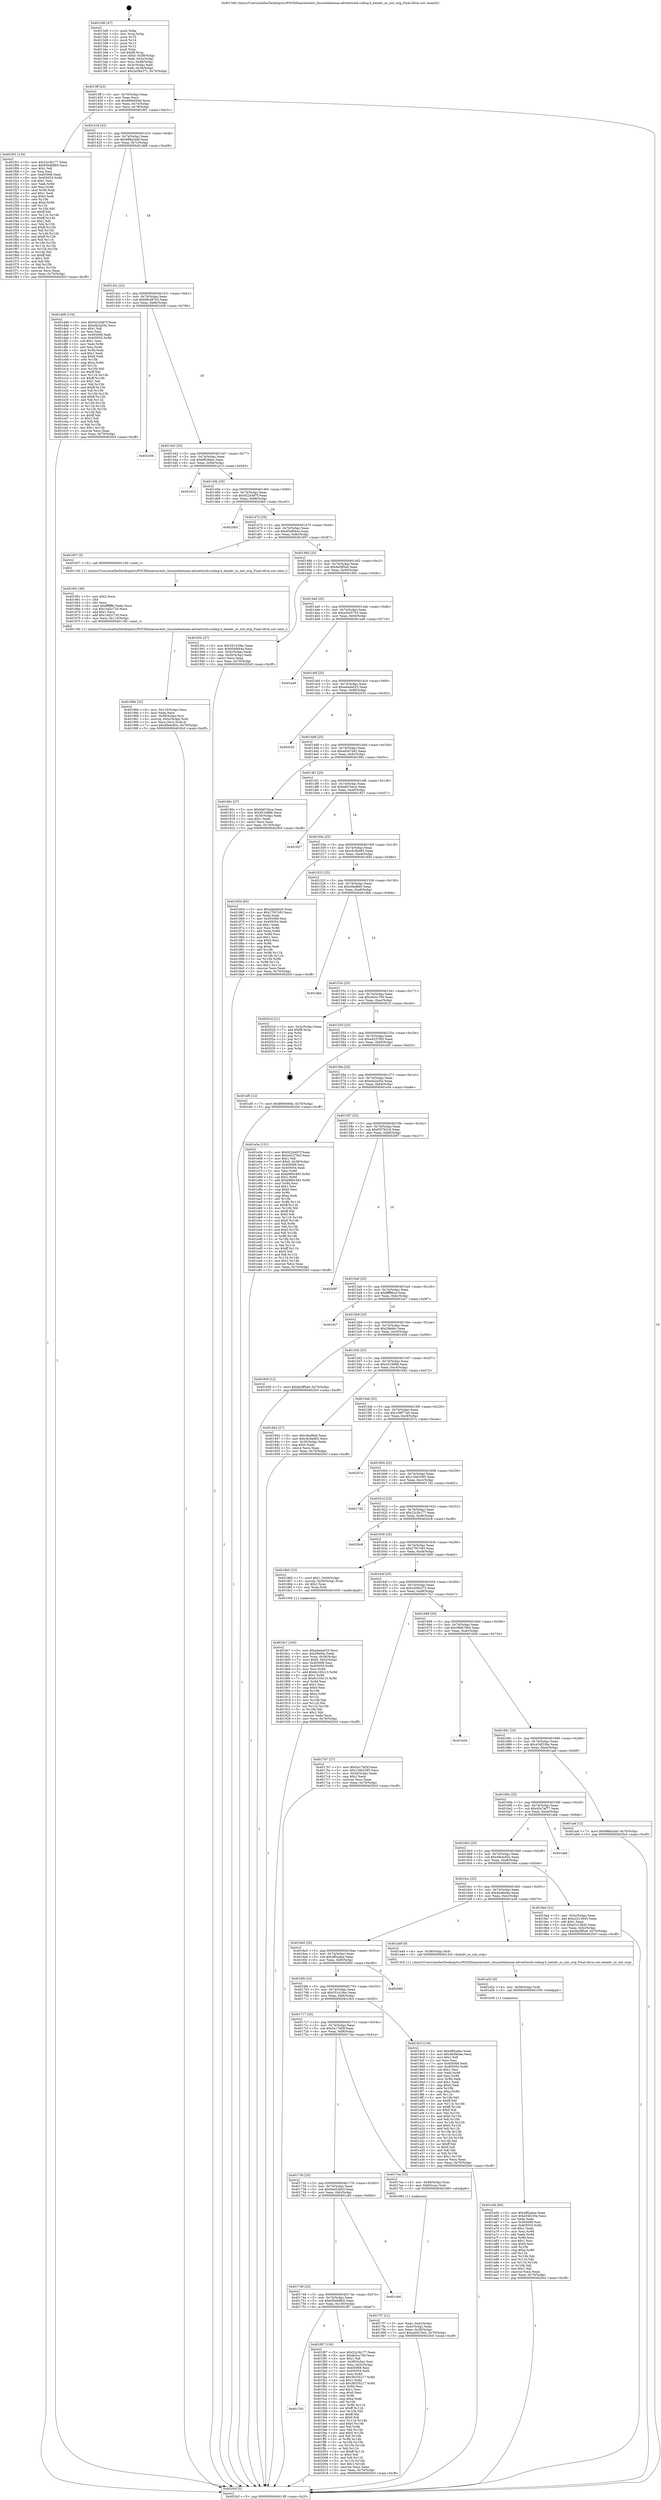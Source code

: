 digraph "0x4013d0" {
  label = "0x4013d0 (/mnt/c/Users/mathe/Desktop/tcc/POCII/binaries/extr_linuxnetbatman-advnetwork-coding.h_batadv_nc_init_orig_Final-ollvm.out::main(0))"
  labelloc = "t"
  node[shape=record]

  Entry [label="",width=0.3,height=0.3,shape=circle,fillcolor=black,style=filled]
  "0x4013ff" [label="{
     0x4013ff [23]\l
     | [instrs]\l
     &nbsp;&nbsp;0x4013ff \<+3\>: mov -0x70(%rbp),%eax\l
     &nbsp;&nbsp;0x401402 \<+2\>: mov %eax,%ecx\l
     &nbsp;&nbsp;0x401404 \<+6\>: sub $0x869e094b,%ecx\l
     &nbsp;&nbsp;0x40140a \<+3\>: mov %eax,-0x74(%rbp)\l
     &nbsp;&nbsp;0x40140d \<+3\>: mov %ecx,-0x78(%rbp)\l
     &nbsp;&nbsp;0x401410 \<+6\>: je 0000000000401f01 \<main+0xb31\>\l
  }"]
  "0x401f01" [label="{
     0x401f01 [134]\l
     | [instrs]\l
     &nbsp;&nbsp;0x401f01 \<+5\>: mov $0x22c3b177,%eax\l
     &nbsp;&nbsp;0x401f06 \<+5\>: mov $0x65bd08b5,%ecx\l
     &nbsp;&nbsp;0x401f0b \<+2\>: mov $0x1,%dl\l
     &nbsp;&nbsp;0x401f0d \<+2\>: xor %esi,%esi\l
     &nbsp;&nbsp;0x401f0f \<+7\>: mov 0x405068,%edi\l
     &nbsp;&nbsp;0x401f16 \<+8\>: mov 0x405054,%r8d\l
     &nbsp;&nbsp;0x401f1e \<+3\>: sub $0x1,%esi\l
     &nbsp;&nbsp;0x401f21 \<+3\>: mov %edi,%r9d\l
     &nbsp;&nbsp;0x401f24 \<+3\>: add %esi,%r9d\l
     &nbsp;&nbsp;0x401f27 \<+4\>: imul %r9d,%edi\l
     &nbsp;&nbsp;0x401f2b \<+3\>: and $0x1,%edi\l
     &nbsp;&nbsp;0x401f2e \<+3\>: cmp $0x0,%edi\l
     &nbsp;&nbsp;0x401f31 \<+4\>: sete %r10b\l
     &nbsp;&nbsp;0x401f35 \<+4\>: cmp $0xa,%r8d\l
     &nbsp;&nbsp;0x401f39 \<+4\>: setl %r11b\l
     &nbsp;&nbsp;0x401f3d \<+3\>: mov %r10b,%bl\l
     &nbsp;&nbsp;0x401f40 \<+3\>: xor $0xff,%bl\l
     &nbsp;&nbsp;0x401f43 \<+3\>: mov %r11b,%r14b\l
     &nbsp;&nbsp;0x401f46 \<+4\>: xor $0xff,%r14b\l
     &nbsp;&nbsp;0x401f4a \<+3\>: xor $0x1,%dl\l
     &nbsp;&nbsp;0x401f4d \<+3\>: mov %bl,%r15b\l
     &nbsp;&nbsp;0x401f50 \<+4\>: and $0xff,%r15b\l
     &nbsp;&nbsp;0x401f54 \<+3\>: and %dl,%r10b\l
     &nbsp;&nbsp;0x401f57 \<+3\>: mov %r14b,%r12b\l
     &nbsp;&nbsp;0x401f5a \<+4\>: and $0xff,%r12b\l
     &nbsp;&nbsp;0x401f5e \<+3\>: and %dl,%r11b\l
     &nbsp;&nbsp;0x401f61 \<+3\>: or %r10b,%r15b\l
     &nbsp;&nbsp;0x401f64 \<+3\>: or %r11b,%r12b\l
     &nbsp;&nbsp;0x401f67 \<+3\>: xor %r12b,%r15b\l
     &nbsp;&nbsp;0x401f6a \<+3\>: or %r14b,%bl\l
     &nbsp;&nbsp;0x401f6d \<+3\>: xor $0xff,%bl\l
     &nbsp;&nbsp;0x401f70 \<+3\>: or $0x1,%dl\l
     &nbsp;&nbsp;0x401f73 \<+2\>: and %dl,%bl\l
     &nbsp;&nbsp;0x401f75 \<+3\>: or %bl,%r15b\l
     &nbsp;&nbsp;0x401f78 \<+4\>: test $0x1,%r15b\l
     &nbsp;&nbsp;0x401f7c \<+3\>: cmovne %ecx,%eax\l
     &nbsp;&nbsp;0x401f7f \<+3\>: mov %eax,-0x70(%rbp)\l
     &nbsp;&nbsp;0x401f82 \<+5\>: jmp 00000000004020cf \<main+0xcff\>\l
  }"]
  "0x401416" [label="{
     0x401416 [22]\l
     | [instrs]\l
     &nbsp;&nbsp;0x401416 \<+5\>: jmp 000000000040141b \<main+0x4b\>\l
     &nbsp;&nbsp;0x40141b \<+3\>: mov -0x74(%rbp),%eax\l
     &nbsp;&nbsp;0x40141e \<+5\>: sub $0x888a2daf,%eax\l
     &nbsp;&nbsp;0x401423 \<+3\>: mov %eax,-0x7c(%rbp)\l
     &nbsp;&nbsp;0x401426 \<+6\>: je 0000000000401dd8 \<main+0xa08\>\l
  }"]
  Exit [label="",width=0.3,height=0.3,shape=circle,fillcolor=black,style=filled,peripheries=2]
  "0x401dd8" [label="{
     0x401dd8 [134]\l
     | [instrs]\l
     &nbsp;&nbsp;0x401dd8 \<+5\>: mov $0x9224497f,%eax\l
     &nbsp;&nbsp;0x401ddd \<+5\>: mov $0xefa2a55e,%ecx\l
     &nbsp;&nbsp;0x401de2 \<+2\>: mov $0x1,%dl\l
     &nbsp;&nbsp;0x401de4 \<+2\>: xor %esi,%esi\l
     &nbsp;&nbsp;0x401de6 \<+7\>: mov 0x405068,%edi\l
     &nbsp;&nbsp;0x401ded \<+8\>: mov 0x405054,%r8d\l
     &nbsp;&nbsp;0x401df5 \<+3\>: sub $0x1,%esi\l
     &nbsp;&nbsp;0x401df8 \<+3\>: mov %edi,%r9d\l
     &nbsp;&nbsp;0x401dfb \<+3\>: add %esi,%r9d\l
     &nbsp;&nbsp;0x401dfe \<+4\>: imul %r9d,%edi\l
     &nbsp;&nbsp;0x401e02 \<+3\>: and $0x1,%edi\l
     &nbsp;&nbsp;0x401e05 \<+3\>: cmp $0x0,%edi\l
     &nbsp;&nbsp;0x401e08 \<+4\>: sete %r10b\l
     &nbsp;&nbsp;0x401e0c \<+4\>: cmp $0xa,%r8d\l
     &nbsp;&nbsp;0x401e10 \<+4\>: setl %r11b\l
     &nbsp;&nbsp;0x401e14 \<+3\>: mov %r10b,%bl\l
     &nbsp;&nbsp;0x401e17 \<+3\>: xor $0xff,%bl\l
     &nbsp;&nbsp;0x401e1a \<+3\>: mov %r11b,%r14b\l
     &nbsp;&nbsp;0x401e1d \<+4\>: xor $0xff,%r14b\l
     &nbsp;&nbsp;0x401e21 \<+3\>: xor $0x1,%dl\l
     &nbsp;&nbsp;0x401e24 \<+3\>: mov %bl,%r15b\l
     &nbsp;&nbsp;0x401e27 \<+4\>: and $0xff,%r15b\l
     &nbsp;&nbsp;0x401e2b \<+3\>: and %dl,%r10b\l
     &nbsp;&nbsp;0x401e2e \<+3\>: mov %r14b,%r12b\l
     &nbsp;&nbsp;0x401e31 \<+4\>: and $0xff,%r12b\l
     &nbsp;&nbsp;0x401e35 \<+3\>: and %dl,%r11b\l
     &nbsp;&nbsp;0x401e38 \<+3\>: or %r10b,%r15b\l
     &nbsp;&nbsp;0x401e3b \<+3\>: or %r11b,%r12b\l
     &nbsp;&nbsp;0x401e3e \<+3\>: xor %r12b,%r15b\l
     &nbsp;&nbsp;0x401e41 \<+3\>: or %r14b,%bl\l
     &nbsp;&nbsp;0x401e44 \<+3\>: xor $0xff,%bl\l
     &nbsp;&nbsp;0x401e47 \<+3\>: or $0x1,%dl\l
     &nbsp;&nbsp;0x401e4a \<+2\>: and %dl,%bl\l
     &nbsp;&nbsp;0x401e4c \<+3\>: or %bl,%r15b\l
     &nbsp;&nbsp;0x401e4f \<+4\>: test $0x1,%r15b\l
     &nbsp;&nbsp;0x401e53 \<+3\>: cmovne %ecx,%eax\l
     &nbsp;&nbsp;0x401e56 \<+3\>: mov %eax,-0x70(%rbp)\l
     &nbsp;&nbsp;0x401e59 \<+5\>: jmp 00000000004020cf \<main+0xcff\>\l
  }"]
  "0x40142c" [label="{
     0x40142c [22]\l
     | [instrs]\l
     &nbsp;&nbsp;0x40142c \<+5\>: jmp 0000000000401431 \<main+0x61\>\l
     &nbsp;&nbsp;0x401431 \<+3\>: mov -0x74(%rbp),%eax\l
     &nbsp;&nbsp;0x401434 \<+5\>: sub $0x88cd87e5,%eax\l
     &nbsp;&nbsp;0x401439 \<+3\>: mov %eax,-0x80(%rbp)\l
     &nbsp;&nbsp;0x40143c \<+6\>: je 0000000000401b56 \<main+0x786\>\l
  }"]
  "0x401762" [label="{
     0x401762\l
  }", style=dashed]
  "0x401b56" [label="{
     0x401b56\l
  }", style=dashed]
  "0x401442" [label="{
     0x401442 [25]\l
     | [instrs]\l
     &nbsp;&nbsp;0x401442 \<+5\>: jmp 0000000000401447 \<main+0x77\>\l
     &nbsp;&nbsp;0x401447 \<+3\>: mov -0x74(%rbp),%eax\l
     &nbsp;&nbsp;0x40144a \<+5\>: sub $0x8fb3faec,%eax\l
     &nbsp;&nbsp;0x40144f \<+6\>: mov %eax,-0x84(%rbp)\l
     &nbsp;&nbsp;0x401455 \<+6\>: je 0000000000401d13 \<main+0x943\>\l
  }"]
  "0x401f87" [label="{
     0x401f87 [150]\l
     | [instrs]\l
     &nbsp;&nbsp;0x401f87 \<+5\>: mov $0x22c3b177,%eax\l
     &nbsp;&nbsp;0x401f8c \<+5\>: mov $0xde5cc700,%ecx\l
     &nbsp;&nbsp;0x401f91 \<+2\>: mov $0x1,%dl\l
     &nbsp;&nbsp;0x401f93 \<+3\>: mov -0x38(%rbp),%esi\l
     &nbsp;&nbsp;0x401f96 \<+3\>: mov %esi,-0x2c(%rbp)\l
     &nbsp;&nbsp;0x401f99 \<+7\>: mov 0x405068,%esi\l
     &nbsp;&nbsp;0x401fa0 \<+7\>: mov 0x405054,%edi\l
     &nbsp;&nbsp;0x401fa7 \<+3\>: mov %esi,%r8d\l
     &nbsp;&nbsp;0x401faa \<+7\>: add $0x39335217,%r8d\l
     &nbsp;&nbsp;0x401fb1 \<+4\>: sub $0x1,%r8d\l
     &nbsp;&nbsp;0x401fb5 \<+7\>: sub $0x39335217,%r8d\l
     &nbsp;&nbsp;0x401fbc \<+4\>: imul %r8d,%esi\l
     &nbsp;&nbsp;0x401fc0 \<+3\>: and $0x1,%esi\l
     &nbsp;&nbsp;0x401fc3 \<+3\>: cmp $0x0,%esi\l
     &nbsp;&nbsp;0x401fc6 \<+4\>: sete %r9b\l
     &nbsp;&nbsp;0x401fca \<+3\>: cmp $0xa,%edi\l
     &nbsp;&nbsp;0x401fcd \<+4\>: setl %r10b\l
     &nbsp;&nbsp;0x401fd1 \<+3\>: mov %r9b,%r11b\l
     &nbsp;&nbsp;0x401fd4 \<+4\>: xor $0xff,%r11b\l
     &nbsp;&nbsp;0x401fd8 \<+3\>: mov %r10b,%bl\l
     &nbsp;&nbsp;0x401fdb \<+3\>: xor $0xff,%bl\l
     &nbsp;&nbsp;0x401fde \<+3\>: xor $0x0,%dl\l
     &nbsp;&nbsp;0x401fe1 \<+3\>: mov %r11b,%r14b\l
     &nbsp;&nbsp;0x401fe4 \<+4\>: and $0x0,%r14b\l
     &nbsp;&nbsp;0x401fe8 \<+3\>: and %dl,%r9b\l
     &nbsp;&nbsp;0x401feb \<+3\>: mov %bl,%r15b\l
     &nbsp;&nbsp;0x401fee \<+4\>: and $0x0,%r15b\l
     &nbsp;&nbsp;0x401ff2 \<+3\>: and %dl,%r10b\l
     &nbsp;&nbsp;0x401ff5 \<+3\>: or %r9b,%r14b\l
     &nbsp;&nbsp;0x401ff8 \<+3\>: or %r10b,%r15b\l
     &nbsp;&nbsp;0x401ffb \<+3\>: xor %r15b,%r14b\l
     &nbsp;&nbsp;0x401ffe \<+3\>: or %bl,%r11b\l
     &nbsp;&nbsp;0x402001 \<+4\>: xor $0xff,%r11b\l
     &nbsp;&nbsp;0x402005 \<+3\>: or $0x0,%dl\l
     &nbsp;&nbsp;0x402008 \<+3\>: and %dl,%r11b\l
     &nbsp;&nbsp;0x40200b \<+3\>: or %r11b,%r14b\l
     &nbsp;&nbsp;0x40200e \<+4\>: test $0x1,%r14b\l
     &nbsp;&nbsp;0x402012 \<+3\>: cmovne %ecx,%eax\l
     &nbsp;&nbsp;0x402015 \<+3\>: mov %eax,-0x70(%rbp)\l
     &nbsp;&nbsp;0x402018 \<+5\>: jmp 00000000004020cf \<main+0xcff\>\l
  }"]
  "0x401d13" [label="{
     0x401d13\l
  }", style=dashed]
  "0x40145b" [label="{
     0x40145b [25]\l
     | [instrs]\l
     &nbsp;&nbsp;0x40145b \<+5\>: jmp 0000000000401460 \<main+0x90\>\l
     &nbsp;&nbsp;0x401460 \<+3\>: mov -0x74(%rbp),%eax\l
     &nbsp;&nbsp;0x401463 \<+5\>: sub $0x9224497f,%eax\l
     &nbsp;&nbsp;0x401468 \<+6\>: mov %eax,-0x88(%rbp)\l
     &nbsp;&nbsp;0x40146e \<+6\>: je 00000000004020b5 \<main+0xce5\>\l
  }"]
  "0x401749" [label="{
     0x401749 [25]\l
     | [instrs]\l
     &nbsp;&nbsp;0x401749 \<+5\>: jmp 000000000040174e \<main+0x37e\>\l
     &nbsp;&nbsp;0x40174e \<+3\>: mov -0x74(%rbp),%eax\l
     &nbsp;&nbsp;0x401751 \<+5\>: sub $0x65bd08b5,%eax\l
     &nbsp;&nbsp;0x401756 \<+6\>: mov %eax,-0x100(%rbp)\l
     &nbsp;&nbsp;0x40175c \<+6\>: je 0000000000401f87 \<main+0xbb7\>\l
  }"]
  "0x4020b5" [label="{
     0x4020b5\l
  }", style=dashed]
  "0x401474" [label="{
     0x401474 [25]\l
     | [instrs]\l
     &nbsp;&nbsp;0x401474 \<+5\>: jmp 0000000000401479 \<main+0xa9\>\l
     &nbsp;&nbsp;0x401479 \<+3\>: mov -0x74(%rbp),%eax\l
     &nbsp;&nbsp;0x40147c \<+5\>: sub $0x95a9f44a,%eax\l
     &nbsp;&nbsp;0x401481 \<+6\>: mov %eax,-0x8c(%rbp)\l
     &nbsp;&nbsp;0x401487 \<+6\>: je 0000000000401957 \<main+0x587\>\l
  }"]
  "0x401c8d" [label="{
     0x401c8d\l
  }", style=dashed]
  "0x401957" [label="{
     0x401957 [5]\l
     | [instrs]\l
     &nbsp;&nbsp;0x401957 \<+5\>: call 0000000000401160 \<next_i\>\l
     | [calls]\l
     &nbsp;&nbsp;0x401160 \{1\} (/mnt/c/Users/mathe/Desktop/tcc/POCII/binaries/extr_linuxnetbatman-advnetwork-coding.h_batadv_nc_init_orig_Final-ollvm.out::next_i)\l
  }"]
  "0x40148d" [label="{
     0x40148d [25]\l
     | [instrs]\l
     &nbsp;&nbsp;0x40148d \<+5\>: jmp 0000000000401492 \<main+0xc2\>\l
     &nbsp;&nbsp;0x401492 \<+3\>: mov -0x74(%rbp),%eax\l
     &nbsp;&nbsp;0x401495 \<+5\>: sub $0x9a5ff5a9,%eax\l
     &nbsp;&nbsp;0x40149a \<+6\>: mov %eax,-0x90(%rbp)\l
     &nbsp;&nbsp;0x4014a0 \<+6\>: je 000000000040193c \<main+0x56c\>\l
  }"]
  "0x401a5b" [label="{
     0x401a5b [84]\l
     | [instrs]\l
     &nbsp;&nbsp;0x401a5b \<+5\>: mov $0x4ff2adaa,%eax\l
     &nbsp;&nbsp;0x401a60 \<+5\>: mov $0x434f230e,%ecx\l
     &nbsp;&nbsp;0x401a65 \<+2\>: xor %edx,%edx\l
     &nbsp;&nbsp;0x401a67 \<+7\>: mov 0x405068,%esi\l
     &nbsp;&nbsp;0x401a6e \<+8\>: mov 0x405054,%r8d\l
     &nbsp;&nbsp;0x401a76 \<+3\>: sub $0x1,%edx\l
     &nbsp;&nbsp;0x401a79 \<+3\>: mov %esi,%r9d\l
     &nbsp;&nbsp;0x401a7c \<+3\>: add %edx,%r9d\l
     &nbsp;&nbsp;0x401a7f \<+4\>: imul %r9d,%esi\l
     &nbsp;&nbsp;0x401a83 \<+3\>: and $0x1,%esi\l
     &nbsp;&nbsp;0x401a86 \<+3\>: cmp $0x0,%esi\l
     &nbsp;&nbsp;0x401a89 \<+4\>: sete %r10b\l
     &nbsp;&nbsp;0x401a8d \<+4\>: cmp $0xa,%r8d\l
     &nbsp;&nbsp;0x401a91 \<+4\>: setl %r11b\l
     &nbsp;&nbsp;0x401a95 \<+3\>: mov %r10b,%bl\l
     &nbsp;&nbsp;0x401a98 \<+3\>: and %r11b,%bl\l
     &nbsp;&nbsp;0x401a9b \<+3\>: xor %r11b,%r10b\l
     &nbsp;&nbsp;0x401a9e \<+3\>: or %r10b,%bl\l
     &nbsp;&nbsp;0x401aa1 \<+3\>: test $0x1,%bl\l
     &nbsp;&nbsp;0x401aa4 \<+3\>: cmovne %ecx,%eax\l
     &nbsp;&nbsp;0x401aa7 \<+3\>: mov %eax,-0x70(%rbp)\l
     &nbsp;&nbsp;0x401aaa \<+5\>: jmp 00000000004020cf \<main+0xcff\>\l
  }"]
  "0x40193c" [label="{
     0x40193c [27]\l
     | [instrs]\l
     &nbsp;&nbsp;0x40193c \<+5\>: mov $0x551418ec,%eax\l
     &nbsp;&nbsp;0x401941 \<+5\>: mov $0x95a9f44a,%ecx\l
     &nbsp;&nbsp;0x401946 \<+3\>: mov -0x5c(%rbp),%edx\l
     &nbsp;&nbsp;0x401949 \<+3\>: cmp -0x50(%rbp),%edx\l
     &nbsp;&nbsp;0x40194c \<+3\>: cmovl %ecx,%eax\l
     &nbsp;&nbsp;0x40194f \<+3\>: mov %eax,-0x70(%rbp)\l
     &nbsp;&nbsp;0x401952 \<+5\>: jmp 00000000004020cf \<main+0xcff\>\l
  }"]
  "0x4014a6" [label="{
     0x4014a6 [25]\l
     | [instrs]\l
     &nbsp;&nbsp;0x4014a6 \<+5\>: jmp 00000000004014ab \<main+0xdb\>\l
     &nbsp;&nbsp;0x4014ab \<+3\>: mov -0x74(%rbp),%eax\l
     &nbsp;&nbsp;0x4014ae \<+5\>: sub $0xa4505725,%eax\l
     &nbsp;&nbsp;0x4014b3 \<+6\>: mov %eax,-0x94(%rbp)\l
     &nbsp;&nbsp;0x4014b9 \<+6\>: je 0000000000401ae9 \<main+0x719\>\l
  }"]
  "0x401a52" [label="{
     0x401a52 [9]\l
     | [instrs]\l
     &nbsp;&nbsp;0x401a52 \<+4\>: mov -0x58(%rbp),%rdi\l
     &nbsp;&nbsp;0x401a56 \<+5\>: call 0000000000401030 \<free@plt\>\l
     | [calls]\l
     &nbsp;&nbsp;0x401030 \{1\} (unknown)\l
  }"]
  "0x401ae9" [label="{
     0x401ae9\l
  }", style=dashed]
  "0x4014bf" [label="{
     0x4014bf [25]\l
     | [instrs]\l
     &nbsp;&nbsp;0x4014bf \<+5\>: jmp 00000000004014c4 \<main+0xf4\>\l
     &nbsp;&nbsp;0x4014c4 \<+3\>: mov -0x74(%rbp),%eax\l
     &nbsp;&nbsp;0x4014c7 \<+5\>: sub $0xa4ada025,%eax\l
     &nbsp;&nbsp;0x4014cc \<+6\>: mov %eax,-0x98(%rbp)\l
     &nbsp;&nbsp;0x4014d2 \<+6\>: je 0000000000402032 \<main+0xc62\>\l
  }"]
  "0x401984" [label="{
     0x401984 [32]\l
     | [instrs]\l
     &nbsp;&nbsp;0x401984 \<+6\>: mov -0x110(%rbp),%ecx\l
     &nbsp;&nbsp;0x40198a \<+3\>: imul %eax,%ecx\l
     &nbsp;&nbsp;0x40198d \<+4\>: mov -0x58(%rbp),%rsi\l
     &nbsp;&nbsp;0x401991 \<+4\>: movslq -0x5c(%rbp),%rdi\l
     &nbsp;&nbsp;0x401995 \<+3\>: mov %ecx,(%rsi,%rdi,4)\l
     &nbsp;&nbsp;0x401998 \<+7\>: movl $0x49e4c65c,-0x70(%rbp)\l
     &nbsp;&nbsp;0x40199f \<+5\>: jmp 00000000004020cf \<main+0xcff\>\l
  }"]
  "0x402032" [label="{
     0x402032\l
  }", style=dashed]
  "0x4014d8" [label="{
     0x4014d8 [25]\l
     | [instrs]\l
     &nbsp;&nbsp;0x4014d8 \<+5\>: jmp 00000000004014dd \<main+0x10d\>\l
     &nbsp;&nbsp;0x4014dd \<+3\>: mov -0x74(%rbp),%eax\l
     &nbsp;&nbsp;0x4014e0 \<+5\>: sub $0xad3e7d42,%eax\l
     &nbsp;&nbsp;0x4014e5 \<+6\>: mov %eax,-0x9c(%rbp)\l
     &nbsp;&nbsp;0x4014eb \<+6\>: je 000000000040180c \<main+0x43c\>\l
  }"]
  "0x40195c" [label="{
     0x40195c [40]\l
     | [instrs]\l
     &nbsp;&nbsp;0x40195c \<+5\>: mov $0x2,%ecx\l
     &nbsp;&nbsp;0x401961 \<+1\>: cltd\l
     &nbsp;&nbsp;0x401962 \<+2\>: idiv %ecx\l
     &nbsp;&nbsp;0x401964 \<+6\>: imul $0xfffffffe,%edx,%ecx\l
     &nbsp;&nbsp;0x40196a \<+6\>: sub $0x14d2c720,%ecx\l
     &nbsp;&nbsp;0x401970 \<+3\>: add $0x1,%ecx\l
     &nbsp;&nbsp;0x401973 \<+6\>: add $0x14d2c720,%ecx\l
     &nbsp;&nbsp;0x401979 \<+6\>: mov %ecx,-0x110(%rbp)\l
     &nbsp;&nbsp;0x40197f \<+5\>: call 0000000000401160 \<next_i\>\l
     | [calls]\l
     &nbsp;&nbsp;0x401160 \{1\} (/mnt/c/Users/mathe/Desktop/tcc/POCII/binaries/extr_linuxnetbatman-advnetwork-coding.h_batadv_nc_init_orig_Final-ollvm.out::next_i)\l
  }"]
  "0x40180c" [label="{
     0x40180c [27]\l
     | [instrs]\l
     &nbsp;&nbsp;0x40180c \<+5\>: mov $0xbb67ebca,%eax\l
     &nbsp;&nbsp;0x401811 \<+5\>: mov $0x45168b8,%ecx\l
     &nbsp;&nbsp;0x401816 \<+3\>: mov -0x30(%rbp),%edx\l
     &nbsp;&nbsp;0x401819 \<+3\>: cmp $0x1,%edx\l
     &nbsp;&nbsp;0x40181c \<+3\>: cmovl %ecx,%eax\l
     &nbsp;&nbsp;0x40181f \<+3\>: mov %eax,-0x70(%rbp)\l
     &nbsp;&nbsp;0x401822 \<+5\>: jmp 00000000004020cf \<main+0xcff\>\l
  }"]
  "0x4014f1" [label="{
     0x4014f1 [25]\l
     | [instrs]\l
     &nbsp;&nbsp;0x4014f1 \<+5\>: jmp 00000000004014f6 \<main+0x126\>\l
     &nbsp;&nbsp;0x4014f6 \<+3\>: mov -0x74(%rbp),%eax\l
     &nbsp;&nbsp;0x4014f9 \<+5\>: sub $0xbb67ebca,%eax\l
     &nbsp;&nbsp;0x4014fe \<+6\>: mov %eax,-0xa0(%rbp)\l
     &nbsp;&nbsp;0x401504 \<+6\>: je 0000000000401827 \<main+0x457\>\l
  }"]
  "0x4018c7" [label="{
     0x4018c7 [105]\l
     | [instrs]\l
     &nbsp;&nbsp;0x4018c7 \<+5\>: mov $0xa4ada025,%ecx\l
     &nbsp;&nbsp;0x4018cc \<+5\>: mov $0x28e9dc,%edx\l
     &nbsp;&nbsp;0x4018d1 \<+4\>: mov %rax,-0x58(%rbp)\l
     &nbsp;&nbsp;0x4018d5 \<+7\>: movl $0x0,-0x5c(%rbp)\l
     &nbsp;&nbsp;0x4018dc \<+7\>: mov 0x405068,%esi\l
     &nbsp;&nbsp;0x4018e3 \<+8\>: mov 0x405054,%r8d\l
     &nbsp;&nbsp;0x4018eb \<+3\>: mov %esi,%r9d\l
     &nbsp;&nbsp;0x4018ee \<+7\>: add $0x6c105c13,%r9d\l
     &nbsp;&nbsp;0x4018f5 \<+4\>: sub $0x1,%r9d\l
     &nbsp;&nbsp;0x4018f9 \<+7\>: sub $0x6c105c13,%r9d\l
     &nbsp;&nbsp;0x401900 \<+4\>: imul %r9d,%esi\l
     &nbsp;&nbsp;0x401904 \<+3\>: and $0x1,%esi\l
     &nbsp;&nbsp;0x401907 \<+3\>: cmp $0x0,%esi\l
     &nbsp;&nbsp;0x40190a \<+4\>: sete %r10b\l
     &nbsp;&nbsp;0x40190e \<+4\>: cmp $0xa,%r8d\l
     &nbsp;&nbsp;0x401912 \<+4\>: setl %r11b\l
     &nbsp;&nbsp;0x401916 \<+3\>: mov %r10b,%bl\l
     &nbsp;&nbsp;0x401919 \<+3\>: and %r11b,%bl\l
     &nbsp;&nbsp;0x40191c \<+3\>: xor %r11b,%r10b\l
     &nbsp;&nbsp;0x40191f \<+3\>: or %r10b,%bl\l
     &nbsp;&nbsp;0x401922 \<+3\>: test $0x1,%bl\l
     &nbsp;&nbsp;0x401925 \<+3\>: cmovne %edx,%ecx\l
     &nbsp;&nbsp;0x401928 \<+3\>: mov %ecx,-0x70(%rbp)\l
     &nbsp;&nbsp;0x40192b \<+5\>: jmp 00000000004020cf \<main+0xcff\>\l
  }"]
  "0x401827" [label="{
     0x401827\l
  }", style=dashed]
  "0x40150a" [label="{
     0x40150a [25]\l
     | [instrs]\l
     &nbsp;&nbsp;0x40150a \<+5\>: jmp 000000000040150f \<main+0x13f\>\l
     &nbsp;&nbsp;0x40150f \<+3\>: mov -0x74(%rbp),%eax\l
     &nbsp;&nbsp;0x401512 \<+5\>: sub $0xc6c8a083,%eax\l
     &nbsp;&nbsp;0x401517 \<+6\>: mov %eax,-0xa4(%rbp)\l
     &nbsp;&nbsp;0x40151d \<+6\>: je 000000000040185d \<main+0x48d\>\l
  }"]
  "0x4017f7" [label="{
     0x4017f7 [21]\l
     | [instrs]\l
     &nbsp;&nbsp;0x4017f7 \<+3\>: mov %eax,-0x4c(%rbp)\l
     &nbsp;&nbsp;0x4017fa \<+3\>: mov -0x4c(%rbp),%eax\l
     &nbsp;&nbsp;0x4017fd \<+3\>: mov %eax,-0x30(%rbp)\l
     &nbsp;&nbsp;0x401800 \<+7\>: movl $0xad3e7d42,-0x70(%rbp)\l
     &nbsp;&nbsp;0x401807 \<+5\>: jmp 00000000004020cf \<main+0xcff\>\l
  }"]
  "0x40185d" [label="{
     0x40185d [83]\l
     | [instrs]\l
     &nbsp;&nbsp;0x40185d \<+5\>: mov $0xa4ada025,%eax\l
     &nbsp;&nbsp;0x401862 \<+5\>: mov $0x27f47c93,%ecx\l
     &nbsp;&nbsp;0x401867 \<+2\>: xor %edx,%edx\l
     &nbsp;&nbsp;0x401869 \<+7\>: mov 0x405068,%esi\l
     &nbsp;&nbsp;0x401870 \<+7\>: mov 0x405054,%edi\l
     &nbsp;&nbsp;0x401877 \<+3\>: sub $0x1,%edx\l
     &nbsp;&nbsp;0x40187a \<+3\>: mov %esi,%r8d\l
     &nbsp;&nbsp;0x40187d \<+3\>: add %edx,%r8d\l
     &nbsp;&nbsp;0x401880 \<+4\>: imul %r8d,%esi\l
     &nbsp;&nbsp;0x401884 \<+3\>: and $0x1,%esi\l
     &nbsp;&nbsp;0x401887 \<+3\>: cmp $0x0,%esi\l
     &nbsp;&nbsp;0x40188a \<+4\>: sete %r9b\l
     &nbsp;&nbsp;0x40188e \<+3\>: cmp $0xa,%edi\l
     &nbsp;&nbsp;0x401891 \<+4\>: setl %r10b\l
     &nbsp;&nbsp;0x401895 \<+3\>: mov %r9b,%r11b\l
     &nbsp;&nbsp;0x401898 \<+3\>: and %r10b,%r11b\l
     &nbsp;&nbsp;0x40189b \<+3\>: xor %r10b,%r9b\l
     &nbsp;&nbsp;0x40189e \<+3\>: or %r9b,%r11b\l
     &nbsp;&nbsp;0x4018a1 \<+4\>: test $0x1,%r11b\l
     &nbsp;&nbsp;0x4018a5 \<+3\>: cmovne %ecx,%eax\l
     &nbsp;&nbsp;0x4018a8 \<+3\>: mov %eax,-0x70(%rbp)\l
     &nbsp;&nbsp;0x4018ab \<+5\>: jmp 00000000004020cf \<main+0xcff\>\l
  }"]
  "0x401523" [label="{
     0x401523 [25]\l
     | [instrs]\l
     &nbsp;&nbsp;0x401523 \<+5\>: jmp 0000000000401528 \<main+0x158\>\l
     &nbsp;&nbsp;0x401528 \<+3\>: mov -0x74(%rbp),%eax\l
     &nbsp;&nbsp;0x40152b \<+5\>: sub $0xcf4e8fe0,%eax\l
     &nbsp;&nbsp;0x401530 \<+6\>: mov %eax,-0xa8(%rbp)\l
     &nbsp;&nbsp;0x401536 \<+6\>: je 0000000000401dbb \<main+0x9eb\>\l
  }"]
  "0x401730" [label="{
     0x401730 [25]\l
     | [instrs]\l
     &nbsp;&nbsp;0x401730 \<+5\>: jmp 0000000000401735 \<main+0x365\>\l
     &nbsp;&nbsp;0x401735 \<+3\>: mov -0x74(%rbp),%eax\l
     &nbsp;&nbsp;0x401738 \<+5\>: sub $0x64a53b43,%eax\l
     &nbsp;&nbsp;0x40173d \<+6\>: mov %eax,-0xfc(%rbp)\l
     &nbsp;&nbsp;0x401743 \<+6\>: je 0000000000401c8d \<main+0x8bd\>\l
  }"]
  "0x401dbb" [label="{
     0x401dbb\l
  }", style=dashed]
  "0x40153c" [label="{
     0x40153c [25]\l
     | [instrs]\l
     &nbsp;&nbsp;0x40153c \<+5\>: jmp 0000000000401541 \<main+0x171\>\l
     &nbsp;&nbsp;0x401541 \<+3\>: mov -0x74(%rbp),%eax\l
     &nbsp;&nbsp;0x401544 \<+5\>: sub $0xde5cc700,%eax\l
     &nbsp;&nbsp;0x401549 \<+6\>: mov %eax,-0xac(%rbp)\l
     &nbsp;&nbsp;0x40154f \<+6\>: je 000000000040201d \<main+0xc4d\>\l
  }"]
  "0x4017ea" [label="{
     0x4017ea [13]\l
     | [instrs]\l
     &nbsp;&nbsp;0x4017ea \<+4\>: mov -0x48(%rbp),%rax\l
     &nbsp;&nbsp;0x4017ee \<+4\>: mov 0x8(%rax),%rdi\l
     &nbsp;&nbsp;0x4017f2 \<+5\>: call 0000000000401060 \<atoi@plt\>\l
     | [calls]\l
     &nbsp;&nbsp;0x401060 \{1\} (unknown)\l
  }"]
  "0x40201d" [label="{
     0x40201d [21]\l
     | [instrs]\l
     &nbsp;&nbsp;0x40201d \<+3\>: mov -0x2c(%rbp),%eax\l
     &nbsp;&nbsp;0x402020 \<+7\>: add $0xf8,%rsp\l
     &nbsp;&nbsp;0x402027 \<+1\>: pop %rbx\l
     &nbsp;&nbsp;0x402028 \<+2\>: pop %r12\l
     &nbsp;&nbsp;0x40202a \<+2\>: pop %r13\l
     &nbsp;&nbsp;0x40202c \<+2\>: pop %r14\l
     &nbsp;&nbsp;0x40202e \<+2\>: pop %r15\l
     &nbsp;&nbsp;0x402030 \<+1\>: pop %rbp\l
     &nbsp;&nbsp;0x402031 \<+1\>: ret\l
  }"]
  "0x401555" [label="{
     0x401555 [25]\l
     | [instrs]\l
     &nbsp;&nbsp;0x401555 \<+5\>: jmp 000000000040155a \<main+0x18a\>\l
     &nbsp;&nbsp;0x40155a \<+3\>: mov -0x74(%rbp),%eax\l
     &nbsp;&nbsp;0x40155d \<+5\>: sub $0xe4237fd3,%eax\l
     &nbsp;&nbsp;0x401562 \<+6\>: mov %eax,-0xb0(%rbp)\l
     &nbsp;&nbsp;0x401568 \<+6\>: je 0000000000401ef5 \<main+0xb25\>\l
  }"]
  "0x401717" [label="{
     0x401717 [25]\l
     | [instrs]\l
     &nbsp;&nbsp;0x401717 \<+5\>: jmp 000000000040171c \<main+0x34c\>\l
     &nbsp;&nbsp;0x40171c \<+3\>: mov -0x74(%rbp),%eax\l
     &nbsp;&nbsp;0x40171f \<+5\>: sub $0x5a17bf3f,%eax\l
     &nbsp;&nbsp;0x401724 \<+6\>: mov %eax,-0xf8(%rbp)\l
     &nbsp;&nbsp;0x40172a \<+6\>: je 00000000004017ea \<main+0x41a\>\l
  }"]
  "0x401ef5" [label="{
     0x401ef5 [12]\l
     | [instrs]\l
     &nbsp;&nbsp;0x401ef5 \<+7\>: movl $0x869e094b,-0x70(%rbp)\l
     &nbsp;&nbsp;0x401efc \<+5\>: jmp 00000000004020cf \<main+0xcff\>\l
  }"]
  "0x40156e" [label="{
     0x40156e [25]\l
     | [instrs]\l
     &nbsp;&nbsp;0x40156e \<+5\>: jmp 0000000000401573 \<main+0x1a3\>\l
     &nbsp;&nbsp;0x401573 \<+3\>: mov -0x74(%rbp),%eax\l
     &nbsp;&nbsp;0x401576 \<+5\>: sub $0xefa2a55e,%eax\l
     &nbsp;&nbsp;0x40157b \<+6\>: mov %eax,-0xb4(%rbp)\l
     &nbsp;&nbsp;0x401581 \<+6\>: je 0000000000401e5e \<main+0xa8e\>\l
  }"]
  "0x4019c3" [label="{
     0x4019c3 [134]\l
     | [instrs]\l
     &nbsp;&nbsp;0x4019c3 \<+5\>: mov $0x4ff2adaa,%eax\l
     &nbsp;&nbsp;0x4019c8 \<+5\>: mov $0x4b4fedae,%ecx\l
     &nbsp;&nbsp;0x4019cd \<+2\>: mov $0x1,%dl\l
     &nbsp;&nbsp;0x4019cf \<+2\>: xor %esi,%esi\l
     &nbsp;&nbsp;0x4019d1 \<+7\>: mov 0x405068,%edi\l
     &nbsp;&nbsp;0x4019d8 \<+8\>: mov 0x405054,%r8d\l
     &nbsp;&nbsp;0x4019e0 \<+3\>: sub $0x1,%esi\l
     &nbsp;&nbsp;0x4019e3 \<+3\>: mov %edi,%r9d\l
     &nbsp;&nbsp;0x4019e6 \<+3\>: add %esi,%r9d\l
     &nbsp;&nbsp;0x4019e9 \<+4\>: imul %r9d,%edi\l
     &nbsp;&nbsp;0x4019ed \<+3\>: and $0x1,%edi\l
     &nbsp;&nbsp;0x4019f0 \<+3\>: cmp $0x0,%edi\l
     &nbsp;&nbsp;0x4019f3 \<+4\>: sete %r10b\l
     &nbsp;&nbsp;0x4019f7 \<+4\>: cmp $0xa,%r8d\l
     &nbsp;&nbsp;0x4019fb \<+4\>: setl %r11b\l
     &nbsp;&nbsp;0x4019ff \<+3\>: mov %r10b,%bl\l
     &nbsp;&nbsp;0x401a02 \<+3\>: xor $0xff,%bl\l
     &nbsp;&nbsp;0x401a05 \<+3\>: mov %r11b,%r14b\l
     &nbsp;&nbsp;0x401a08 \<+4\>: xor $0xff,%r14b\l
     &nbsp;&nbsp;0x401a0c \<+3\>: xor $0x0,%dl\l
     &nbsp;&nbsp;0x401a0f \<+3\>: mov %bl,%r15b\l
     &nbsp;&nbsp;0x401a12 \<+4\>: and $0x0,%r15b\l
     &nbsp;&nbsp;0x401a16 \<+3\>: and %dl,%r10b\l
     &nbsp;&nbsp;0x401a19 \<+3\>: mov %r14b,%r12b\l
     &nbsp;&nbsp;0x401a1c \<+4\>: and $0x0,%r12b\l
     &nbsp;&nbsp;0x401a20 \<+3\>: and %dl,%r11b\l
     &nbsp;&nbsp;0x401a23 \<+3\>: or %r10b,%r15b\l
     &nbsp;&nbsp;0x401a26 \<+3\>: or %r11b,%r12b\l
     &nbsp;&nbsp;0x401a29 \<+3\>: xor %r12b,%r15b\l
     &nbsp;&nbsp;0x401a2c \<+3\>: or %r14b,%bl\l
     &nbsp;&nbsp;0x401a2f \<+3\>: xor $0xff,%bl\l
     &nbsp;&nbsp;0x401a32 \<+3\>: or $0x0,%dl\l
     &nbsp;&nbsp;0x401a35 \<+2\>: and %dl,%bl\l
     &nbsp;&nbsp;0x401a37 \<+3\>: or %bl,%r15b\l
     &nbsp;&nbsp;0x401a3a \<+4\>: test $0x1,%r15b\l
     &nbsp;&nbsp;0x401a3e \<+3\>: cmovne %ecx,%eax\l
     &nbsp;&nbsp;0x401a41 \<+3\>: mov %eax,-0x70(%rbp)\l
     &nbsp;&nbsp;0x401a44 \<+5\>: jmp 00000000004020cf \<main+0xcff\>\l
  }"]
  "0x401e5e" [label="{
     0x401e5e [151]\l
     | [instrs]\l
     &nbsp;&nbsp;0x401e5e \<+5\>: mov $0x9224497f,%eax\l
     &nbsp;&nbsp;0x401e63 \<+5\>: mov $0xe4237fd3,%ecx\l
     &nbsp;&nbsp;0x401e68 \<+2\>: mov $0x1,%dl\l
     &nbsp;&nbsp;0x401e6a \<+7\>: movl $0x0,-0x38(%rbp)\l
     &nbsp;&nbsp;0x401e71 \<+7\>: mov 0x405068,%esi\l
     &nbsp;&nbsp;0x401e78 \<+7\>: mov 0x405054,%edi\l
     &nbsp;&nbsp;0x401e7f \<+3\>: mov %esi,%r8d\l
     &nbsp;&nbsp;0x401e82 \<+7\>: sub $0xb980c483,%r8d\l
     &nbsp;&nbsp;0x401e89 \<+4\>: sub $0x1,%r8d\l
     &nbsp;&nbsp;0x401e8d \<+7\>: add $0xb980c483,%r8d\l
     &nbsp;&nbsp;0x401e94 \<+4\>: imul %r8d,%esi\l
     &nbsp;&nbsp;0x401e98 \<+3\>: and $0x1,%esi\l
     &nbsp;&nbsp;0x401e9b \<+3\>: cmp $0x0,%esi\l
     &nbsp;&nbsp;0x401e9e \<+4\>: sete %r9b\l
     &nbsp;&nbsp;0x401ea2 \<+3\>: cmp $0xa,%edi\l
     &nbsp;&nbsp;0x401ea5 \<+4\>: setl %r10b\l
     &nbsp;&nbsp;0x401ea9 \<+3\>: mov %r9b,%r11b\l
     &nbsp;&nbsp;0x401eac \<+4\>: xor $0xff,%r11b\l
     &nbsp;&nbsp;0x401eb0 \<+3\>: mov %r10b,%bl\l
     &nbsp;&nbsp;0x401eb3 \<+3\>: xor $0xff,%bl\l
     &nbsp;&nbsp;0x401eb6 \<+3\>: xor $0x0,%dl\l
     &nbsp;&nbsp;0x401eb9 \<+3\>: mov %r11b,%r14b\l
     &nbsp;&nbsp;0x401ebc \<+4\>: and $0x0,%r14b\l
     &nbsp;&nbsp;0x401ec0 \<+3\>: and %dl,%r9b\l
     &nbsp;&nbsp;0x401ec3 \<+3\>: mov %bl,%r15b\l
     &nbsp;&nbsp;0x401ec6 \<+4\>: and $0x0,%r15b\l
     &nbsp;&nbsp;0x401eca \<+3\>: and %dl,%r10b\l
     &nbsp;&nbsp;0x401ecd \<+3\>: or %r9b,%r14b\l
     &nbsp;&nbsp;0x401ed0 \<+3\>: or %r10b,%r15b\l
     &nbsp;&nbsp;0x401ed3 \<+3\>: xor %r15b,%r14b\l
     &nbsp;&nbsp;0x401ed6 \<+3\>: or %bl,%r11b\l
     &nbsp;&nbsp;0x401ed9 \<+4\>: xor $0xff,%r11b\l
     &nbsp;&nbsp;0x401edd \<+3\>: or $0x0,%dl\l
     &nbsp;&nbsp;0x401ee0 \<+3\>: and %dl,%r11b\l
     &nbsp;&nbsp;0x401ee3 \<+3\>: or %r11b,%r14b\l
     &nbsp;&nbsp;0x401ee6 \<+4\>: test $0x1,%r14b\l
     &nbsp;&nbsp;0x401eea \<+3\>: cmovne %ecx,%eax\l
     &nbsp;&nbsp;0x401eed \<+3\>: mov %eax,-0x70(%rbp)\l
     &nbsp;&nbsp;0x401ef0 \<+5\>: jmp 00000000004020cf \<main+0xcff\>\l
  }"]
  "0x401587" [label="{
     0x401587 [25]\l
     | [instrs]\l
     &nbsp;&nbsp;0x401587 \<+5\>: jmp 000000000040158c \<main+0x1bc\>\l
     &nbsp;&nbsp;0x40158c \<+3\>: mov -0x74(%rbp),%eax\l
     &nbsp;&nbsp;0x40158f \<+5\>: sub $0xf35762c9,%eax\l
     &nbsp;&nbsp;0x401594 \<+6\>: mov %eax,-0xb8(%rbp)\l
     &nbsp;&nbsp;0x40159a \<+6\>: je 0000000000402097 \<main+0xcc7\>\l
  }"]
  "0x4016fe" [label="{
     0x4016fe [25]\l
     | [instrs]\l
     &nbsp;&nbsp;0x4016fe \<+5\>: jmp 0000000000401703 \<main+0x333\>\l
     &nbsp;&nbsp;0x401703 \<+3\>: mov -0x74(%rbp),%eax\l
     &nbsp;&nbsp;0x401706 \<+5\>: sub $0x551418ec,%eax\l
     &nbsp;&nbsp;0x40170b \<+6\>: mov %eax,-0xf4(%rbp)\l
     &nbsp;&nbsp;0x401711 \<+6\>: je 00000000004019c3 \<main+0x5f3\>\l
  }"]
  "0x402097" [label="{
     0x402097\l
  }", style=dashed]
  "0x4015a0" [label="{
     0x4015a0 [25]\l
     | [instrs]\l
     &nbsp;&nbsp;0x4015a0 \<+5\>: jmp 00000000004015a5 \<main+0x1d5\>\l
     &nbsp;&nbsp;0x4015a5 \<+3\>: mov -0x74(%rbp),%eax\l
     &nbsp;&nbsp;0x4015a8 \<+5\>: sub $0xffff8bcd,%eax\l
     &nbsp;&nbsp;0x4015ad \<+6\>: mov %eax,-0xbc(%rbp)\l
     &nbsp;&nbsp;0x4015b3 \<+6\>: je 0000000000401dc7 \<main+0x9f7\>\l
  }"]
  "0x402060" [label="{
     0x402060\l
  }", style=dashed]
  "0x401dc7" [label="{
     0x401dc7\l
  }", style=dashed]
  "0x4015b9" [label="{
     0x4015b9 [25]\l
     | [instrs]\l
     &nbsp;&nbsp;0x4015b9 \<+5\>: jmp 00000000004015be \<main+0x1ee\>\l
     &nbsp;&nbsp;0x4015be \<+3\>: mov -0x74(%rbp),%eax\l
     &nbsp;&nbsp;0x4015c1 \<+5\>: sub $0x28e9dc,%eax\l
     &nbsp;&nbsp;0x4015c6 \<+6\>: mov %eax,-0xc0(%rbp)\l
     &nbsp;&nbsp;0x4015cc \<+6\>: je 0000000000401930 \<main+0x560\>\l
  }"]
  "0x4016e5" [label="{
     0x4016e5 [25]\l
     | [instrs]\l
     &nbsp;&nbsp;0x4016e5 \<+5\>: jmp 00000000004016ea \<main+0x31a\>\l
     &nbsp;&nbsp;0x4016ea \<+3\>: mov -0x74(%rbp),%eax\l
     &nbsp;&nbsp;0x4016ed \<+5\>: sub $0x4ff2adaa,%eax\l
     &nbsp;&nbsp;0x4016f2 \<+6\>: mov %eax,-0xf0(%rbp)\l
     &nbsp;&nbsp;0x4016f8 \<+6\>: je 0000000000402060 \<main+0xc90\>\l
  }"]
  "0x401930" [label="{
     0x401930 [12]\l
     | [instrs]\l
     &nbsp;&nbsp;0x401930 \<+7\>: movl $0x9a5ff5a9,-0x70(%rbp)\l
     &nbsp;&nbsp;0x401937 \<+5\>: jmp 00000000004020cf \<main+0xcff\>\l
  }"]
  "0x4015d2" [label="{
     0x4015d2 [25]\l
     | [instrs]\l
     &nbsp;&nbsp;0x4015d2 \<+5\>: jmp 00000000004015d7 \<main+0x207\>\l
     &nbsp;&nbsp;0x4015d7 \<+3\>: mov -0x74(%rbp),%eax\l
     &nbsp;&nbsp;0x4015da \<+5\>: sub $0x45168b8,%eax\l
     &nbsp;&nbsp;0x4015df \<+6\>: mov %eax,-0xc4(%rbp)\l
     &nbsp;&nbsp;0x4015e5 \<+6\>: je 0000000000401842 \<main+0x472\>\l
  }"]
  "0x401a49" [label="{
     0x401a49 [9]\l
     | [instrs]\l
     &nbsp;&nbsp;0x401a49 \<+4\>: mov -0x58(%rbp),%rdi\l
     &nbsp;&nbsp;0x401a4d \<+5\>: call 00000000004013c0 \<batadv_nc_init_orig\>\l
     | [calls]\l
     &nbsp;&nbsp;0x4013c0 \{1\} (/mnt/c/Users/mathe/Desktop/tcc/POCII/binaries/extr_linuxnetbatman-advnetwork-coding.h_batadv_nc_init_orig_Final-ollvm.out::batadv_nc_init_orig)\l
  }"]
  "0x401842" [label="{
     0x401842 [27]\l
     | [instrs]\l
     &nbsp;&nbsp;0x401842 \<+5\>: mov $0xcf4e8fe0,%eax\l
     &nbsp;&nbsp;0x401847 \<+5\>: mov $0xc6c8a083,%ecx\l
     &nbsp;&nbsp;0x40184c \<+3\>: mov -0x30(%rbp),%edx\l
     &nbsp;&nbsp;0x40184f \<+3\>: cmp $0x0,%edx\l
     &nbsp;&nbsp;0x401852 \<+3\>: cmove %ecx,%eax\l
     &nbsp;&nbsp;0x401855 \<+3\>: mov %eax,-0x70(%rbp)\l
     &nbsp;&nbsp;0x401858 \<+5\>: jmp 00000000004020cf \<main+0xcff\>\l
  }"]
  "0x4015eb" [label="{
     0x4015eb [25]\l
     | [instrs]\l
     &nbsp;&nbsp;0x4015eb \<+5\>: jmp 00000000004015f0 \<main+0x220\>\l
     &nbsp;&nbsp;0x4015f0 \<+3\>: mov -0x74(%rbp),%eax\l
     &nbsp;&nbsp;0x4015f3 \<+5\>: sub $0x108f77a0,%eax\l
     &nbsp;&nbsp;0x4015f8 \<+6\>: mov %eax,-0xc8(%rbp)\l
     &nbsp;&nbsp;0x4015fe \<+6\>: je 000000000040207e \<main+0xcae\>\l
  }"]
  "0x4016cc" [label="{
     0x4016cc [25]\l
     | [instrs]\l
     &nbsp;&nbsp;0x4016cc \<+5\>: jmp 00000000004016d1 \<main+0x301\>\l
     &nbsp;&nbsp;0x4016d1 \<+3\>: mov -0x74(%rbp),%eax\l
     &nbsp;&nbsp;0x4016d4 \<+5\>: sub $0x4b4fedae,%eax\l
     &nbsp;&nbsp;0x4016d9 \<+6\>: mov %eax,-0xec(%rbp)\l
     &nbsp;&nbsp;0x4016df \<+6\>: je 0000000000401a49 \<main+0x679\>\l
  }"]
  "0x40207e" [label="{
     0x40207e\l
  }", style=dashed]
  "0x401604" [label="{
     0x401604 [25]\l
     | [instrs]\l
     &nbsp;&nbsp;0x401604 \<+5\>: jmp 0000000000401609 \<main+0x239\>\l
     &nbsp;&nbsp;0x401609 \<+3\>: mov -0x74(%rbp),%eax\l
     &nbsp;&nbsp;0x40160c \<+5\>: sub $0x13462385,%eax\l
     &nbsp;&nbsp;0x401611 \<+6\>: mov %eax,-0xcc(%rbp)\l
     &nbsp;&nbsp;0x401617 \<+6\>: je 00000000004017d2 \<main+0x402\>\l
  }"]
  "0x4019a4" [label="{
     0x4019a4 [31]\l
     | [instrs]\l
     &nbsp;&nbsp;0x4019a4 \<+3\>: mov -0x5c(%rbp),%eax\l
     &nbsp;&nbsp;0x4019a7 \<+5\>: add $0xe2213645,%eax\l
     &nbsp;&nbsp;0x4019ac \<+3\>: add $0x1,%eax\l
     &nbsp;&nbsp;0x4019af \<+5\>: sub $0xe2213645,%eax\l
     &nbsp;&nbsp;0x4019b4 \<+3\>: mov %eax,-0x5c(%rbp)\l
     &nbsp;&nbsp;0x4019b7 \<+7\>: movl $0x9a5ff5a9,-0x70(%rbp)\l
     &nbsp;&nbsp;0x4019be \<+5\>: jmp 00000000004020cf \<main+0xcff\>\l
  }"]
  "0x4017d2" [label="{
     0x4017d2\l
  }", style=dashed]
  "0x40161d" [label="{
     0x40161d [25]\l
     | [instrs]\l
     &nbsp;&nbsp;0x40161d \<+5\>: jmp 0000000000401622 \<main+0x252\>\l
     &nbsp;&nbsp;0x401622 \<+3\>: mov -0x74(%rbp),%eax\l
     &nbsp;&nbsp;0x401625 \<+5\>: sub $0x22c3b177,%eax\l
     &nbsp;&nbsp;0x40162a \<+6\>: mov %eax,-0xd0(%rbp)\l
     &nbsp;&nbsp;0x401630 \<+6\>: je 00000000004020c8 \<main+0xcf8\>\l
  }"]
  "0x4016b3" [label="{
     0x4016b3 [25]\l
     | [instrs]\l
     &nbsp;&nbsp;0x4016b3 \<+5\>: jmp 00000000004016b8 \<main+0x2e8\>\l
     &nbsp;&nbsp;0x4016b8 \<+3\>: mov -0x74(%rbp),%eax\l
     &nbsp;&nbsp;0x4016bb \<+5\>: sub $0x49e4c65c,%eax\l
     &nbsp;&nbsp;0x4016c0 \<+6\>: mov %eax,-0xe8(%rbp)\l
     &nbsp;&nbsp;0x4016c6 \<+6\>: je 00000000004019a4 \<main+0x5d4\>\l
  }"]
  "0x4020c8" [label="{
     0x4020c8\l
  }", style=dashed]
  "0x401636" [label="{
     0x401636 [25]\l
     | [instrs]\l
     &nbsp;&nbsp;0x401636 \<+5\>: jmp 000000000040163b \<main+0x26b\>\l
     &nbsp;&nbsp;0x40163b \<+3\>: mov -0x74(%rbp),%eax\l
     &nbsp;&nbsp;0x40163e \<+5\>: sub $0x27f47c93,%eax\l
     &nbsp;&nbsp;0x401643 \<+6\>: mov %eax,-0xd4(%rbp)\l
     &nbsp;&nbsp;0x401649 \<+6\>: je 00000000004018b0 \<main+0x4e0\>\l
  }"]
  "0x401abb" [label="{
     0x401abb\l
  }", style=dashed]
  "0x4018b0" [label="{
     0x4018b0 [23]\l
     | [instrs]\l
     &nbsp;&nbsp;0x4018b0 \<+7\>: movl $0x1,-0x50(%rbp)\l
     &nbsp;&nbsp;0x4018b7 \<+4\>: movslq -0x50(%rbp),%rax\l
     &nbsp;&nbsp;0x4018bb \<+4\>: shl $0x2,%rax\l
     &nbsp;&nbsp;0x4018bf \<+3\>: mov %rax,%rdi\l
     &nbsp;&nbsp;0x4018c2 \<+5\>: call 0000000000401050 \<malloc@plt\>\l
     | [calls]\l
     &nbsp;&nbsp;0x401050 \{1\} (unknown)\l
  }"]
  "0x40164f" [label="{
     0x40164f [25]\l
     | [instrs]\l
     &nbsp;&nbsp;0x40164f \<+5\>: jmp 0000000000401654 \<main+0x284\>\l
     &nbsp;&nbsp;0x401654 \<+3\>: mov -0x74(%rbp),%eax\l
     &nbsp;&nbsp;0x401657 \<+5\>: sub $0x2a584372,%eax\l
     &nbsp;&nbsp;0x40165c \<+6\>: mov %eax,-0xd8(%rbp)\l
     &nbsp;&nbsp;0x401662 \<+6\>: je 00000000004017b7 \<main+0x3e7\>\l
  }"]
  "0x40169a" [label="{
     0x40169a [25]\l
     | [instrs]\l
     &nbsp;&nbsp;0x40169a \<+5\>: jmp 000000000040169f \<main+0x2cf\>\l
     &nbsp;&nbsp;0x40169f \<+3\>: mov -0x74(%rbp),%eax\l
     &nbsp;&nbsp;0x4016a2 \<+5\>: sub $0x45a7af77,%eax\l
     &nbsp;&nbsp;0x4016a7 \<+6\>: mov %eax,-0xe4(%rbp)\l
     &nbsp;&nbsp;0x4016ad \<+6\>: je 0000000000401abb \<main+0x6eb\>\l
  }"]
  "0x4017b7" [label="{
     0x4017b7 [27]\l
     | [instrs]\l
     &nbsp;&nbsp;0x4017b7 \<+5\>: mov $0x5a17bf3f,%eax\l
     &nbsp;&nbsp;0x4017bc \<+5\>: mov $0x13462385,%ecx\l
     &nbsp;&nbsp;0x4017c1 \<+3\>: mov -0x34(%rbp),%edx\l
     &nbsp;&nbsp;0x4017c4 \<+3\>: cmp $0x2,%edx\l
     &nbsp;&nbsp;0x4017c7 \<+3\>: cmovne %ecx,%eax\l
     &nbsp;&nbsp;0x4017ca \<+3\>: mov %eax,-0x70(%rbp)\l
     &nbsp;&nbsp;0x4017cd \<+5\>: jmp 00000000004020cf \<main+0xcff\>\l
  }"]
  "0x401668" [label="{
     0x401668 [25]\l
     | [instrs]\l
     &nbsp;&nbsp;0x401668 \<+5\>: jmp 000000000040166d \<main+0x29d\>\l
     &nbsp;&nbsp;0x40166d \<+3\>: mov -0x74(%rbp),%eax\l
     &nbsp;&nbsp;0x401670 \<+5\>: sub $0x38de7d64,%eax\l
     &nbsp;&nbsp;0x401675 \<+6\>: mov %eax,-0xdc(%rbp)\l
     &nbsp;&nbsp;0x40167b \<+6\>: je 0000000000401b04 \<main+0x734\>\l
  }"]
  "0x4020cf" [label="{
     0x4020cf [5]\l
     | [instrs]\l
     &nbsp;&nbsp;0x4020cf \<+5\>: jmp 00000000004013ff \<main+0x2f\>\l
  }"]
  "0x4013d0" [label="{
     0x4013d0 [47]\l
     | [instrs]\l
     &nbsp;&nbsp;0x4013d0 \<+1\>: push %rbp\l
     &nbsp;&nbsp;0x4013d1 \<+3\>: mov %rsp,%rbp\l
     &nbsp;&nbsp;0x4013d4 \<+2\>: push %r15\l
     &nbsp;&nbsp;0x4013d6 \<+2\>: push %r14\l
     &nbsp;&nbsp;0x4013d8 \<+2\>: push %r13\l
     &nbsp;&nbsp;0x4013da \<+2\>: push %r12\l
     &nbsp;&nbsp;0x4013dc \<+1\>: push %rbx\l
     &nbsp;&nbsp;0x4013dd \<+7\>: sub $0xf8,%rsp\l
     &nbsp;&nbsp;0x4013e4 \<+7\>: movl $0x0,-0x38(%rbp)\l
     &nbsp;&nbsp;0x4013eb \<+3\>: mov %edi,-0x3c(%rbp)\l
     &nbsp;&nbsp;0x4013ee \<+4\>: mov %rsi,-0x48(%rbp)\l
     &nbsp;&nbsp;0x4013f2 \<+3\>: mov -0x3c(%rbp),%edi\l
     &nbsp;&nbsp;0x4013f5 \<+3\>: mov %edi,-0x34(%rbp)\l
     &nbsp;&nbsp;0x4013f8 \<+7\>: movl $0x2a584372,-0x70(%rbp)\l
  }"]
  "0x401aaf" [label="{
     0x401aaf [12]\l
     | [instrs]\l
     &nbsp;&nbsp;0x401aaf \<+7\>: movl $0x888a2daf,-0x70(%rbp)\l
     &nbsp;&nbsp;0x401ab6 \<+5\>: jmp 00000000004020cf \<main+0xcff\>\l
  }"]
  "0x401b04" [label="{
     0x401b04\l
  }", style=dashed]
  "0x401681" [label="{
     0x401681 [25]\l
     | [instrs]\l
     &nbsp;&nbsp;0x401681 \<+5\>: jmp 0000000000401686 \<main+0x2b6\>\l
     &nbsp;&nbsp;0x401686 \<+3\>: mov -0x74(%rbp),%eax\l
     &nbsp;&nbsp;0x401689 \<+5\>: sub $0x434f230e,%eax\l
     &nbsp;&nbsp;0x40168e \<+6\>: mov %eax,-0xe0(%rbp)\l
     &nbsp;&nbsp;0x401694 \<+6\>: je 0000000000401aaf \<main+0x6df\>\l
  }"]
  Entry -> "0x4013d0" [label=" 1"]
  "0x4013ff" -> "0x401f01" [label=" 1"]
  "0x4013ff" -> "0x401416" [label=" 19"]
  "0x40201d" -> Exit [label=" 1"]
  "0x401416" -> "0x401dd8" [label=" 1"]
  "0x401416" -> "0x40142c" [label=" 18"]
  "0x401f87" -> "0x4020cf" [label=" 1"]
  "0x40142c" -> "0x401b56" [label=" 0"]
  "0x40142c" -> "0x401442" [label=" 18"]
  "0x401749" -> "0x401762" [label=" 0"]
  "0x401442" -> "0x401d13" [label=" 0"]
  "0x401442" -> "0x40145b" [label=" 18"]
  "0x401749" -> "0x401f87" [label=" 1"]
  "0x40145b" -> "0x4020b5" [label=" 0"]
  "0x40145b" -> "0x401474" [label=" 18"]
  "0x401730" -> "0x401749" [label=" 1"]
  "0x401474" -> "0x401957" [label=" 1"]
  "0x401474" -> "0x40148d" [label=" 17"]
  "0x401730" -> "0x401c8d" [label=" 0"]
  "0x40148d" -> "0x40193c" [label=" 2"]
  "0x40148d" -> "0x4014a6" [label=" 15"]
  "0x401f01" -> "0x4020cf" [label=" 1"]
  "0x4014a6" -> "0x401ae9" [label=" 0"]
  "0x4014a6" -> "0x4014bf" [label=" 15"]
  "0x401ef5" -> "0x4020cf" [label=" 1"]
  "0x4014bf" -> "0x402032" [label=" 0"]
  "0x4014bf" -> "0x4014d8" [label=" 15"]
  "0x401e5e" -> "0x4020cf" [label=" 1"]
  "0x4014d8" -> "0x40180c" [label=" 1"]
  "0x4014d8" -> "0x4014f1" [label=" 14"]
  "0x401dd8" -> "0x4020cf" [label=" 1"]
  "0x4014f1" -> "0x401827" [label=" 0"]
  "0x4014f1" -> "0x40150a" [label=" 14"]
  "0x401aaf" -> "0x4020cf" [label=" 1"]
  "0x40150a" -> "0x40185d" [label=" 1"]
  "0x40150a" -> "0x401523" [label=" 13"]
  "0x401a5b" -> "0x4020cf" [label=" 1"]
  "0x401523" -> "0x401dbb" [label=" 0"]
  "0x401523" -> "0x40153c" [label=" 13"]
  "0x401a52" -> "0x401a5b" [label=" 1"]
  "0x40153c" -> "0x40201d" [label=" 1"]
  "0x40153c" -> "0x401555" [label=" 12"]
  "0x401a49" -> "0x401a52" [label=" 1"]
  "0x401555" -> "0x401ef5" [label=" 1"]
  "0x401555" -> "0x40156e" [label=" 11"]
  "0x4019a4" -> "0x4020cf" [label=" 1"]
  "0x40156e" -> "0x401e5e" [label=" 1"]
  "0x40156e" -> "0x401587" [label=" 10"]
  "0x401984" -> "0x4020cf" [label=" 1"]
  "0x401587" -> "0x402097" [label=" 0"]
  "0x401587" -> "0x4015a0" [label=" 10"]
  "0x401957" -> "0x40195c" [label=" 1"]
  "0x4015a0" -> "0x401dc7" [label=" 0"]
  "0x4015a0" -> "0x4015b9" [label=" 10"]
  "0x40193c" -> "0x4020cf" [label=" 2"]
  "0x4015b9" -> "0x401930" [label=" 1"]
  "0x4015b9" -> "0x4015d2" [label=" 9"]
  "0x4018c7" -> "0x4020cf" [label=" 1"]
  "0x4015d2" -> "0x401842" [label=" 1"]
  "0x4015d2" -> "0x4015eb" [label=" 8"]
  "0x4018b0" -> "0x4018c7" [label=" 1"]
  "0x4015eb" -> "0x40207e" [label=" 0"]
  "0x4015eb" -> "0x401604" [label=" 8"]
  "0x401842" -> "0x4020cf" [label=" 1"]
  "0x401604" -> "0x4017d2" [label=" 0"]
  "0x401604" -> "0x40161d" [label=" 8"]
  "0x40180c" -> "0x4020cf" [label=" 1"]
  "0x40161d" -> "0x4020c8" [label=" 0"]
  "0x40161d" -> "0x401636" [label=" 8"]
  "0x4017ea" -> "0x4017f7" [label=" 1"]
  "0x401636" -> "0x4018b0" [label=" 1"]
  "0x401636" -> "0x40164f" [label=" 7"]
  "0x401717" -> "0x401730" [label=" 1"]
  "0x40164f" -> "0x4017b7" [label=" 1"]
  "0x40164f" -> "0x401668" [label=" 6"]
  "0x4017b7" -> "0x4020cf" [label=" 1"]
  "0x4013d0" -> "0x4013ff" [label=" 1"]
  "0x4020cf" -> "0x4013ff" [label=" 19"]
  "0x4019c3" -> "0x4020cf" [label=" 1"]
  "0x401668" -> "0x401b04" [label=" 0"]
  "0x401668" -> "0x401681" [label=" 6"]
  "0x4016fe" -> "0x401717" [label=" 2"]
  "0x401681" -> "0x401aaf" [label=" 1"]
  "0x401681" -> "0x40169a" [label=" 5"]
  "0x401717" -> "0x4017ea" [label=" 1"]
  "0x40169a" -> "0x401abb" [label=" 0"]
  "0x40169a" -> "0x4016b3" [label=" 5"]
  "0x4017f7" -> "0x4020cf" [label=" 1"]
  "0x4016b3" -> "0x4019a4" [label=" 1"]
  "0x4016b3" -> "0x4016cc" [label=" 4"]
  "0x40185d" -> "0x4020cf" [label=" 1"]
  "0x4016cc" -> "0x401a49" [label=" 1"]
  "0x4016cc" -> "0x4016e5" [label=" 3"]
  "0x401930" -> "0x4020cf" [label=" 1"]
  "0x4016e5" -> "0x402060" [label=" 0"]
  "0x4016e5" -> "0x4016fe" [label=" 3"]
  "0x40195c" -> "0x401984" [label=" 1"]
  "0x4016fe" -> "0x4019c3" [label=" 1"]
}

